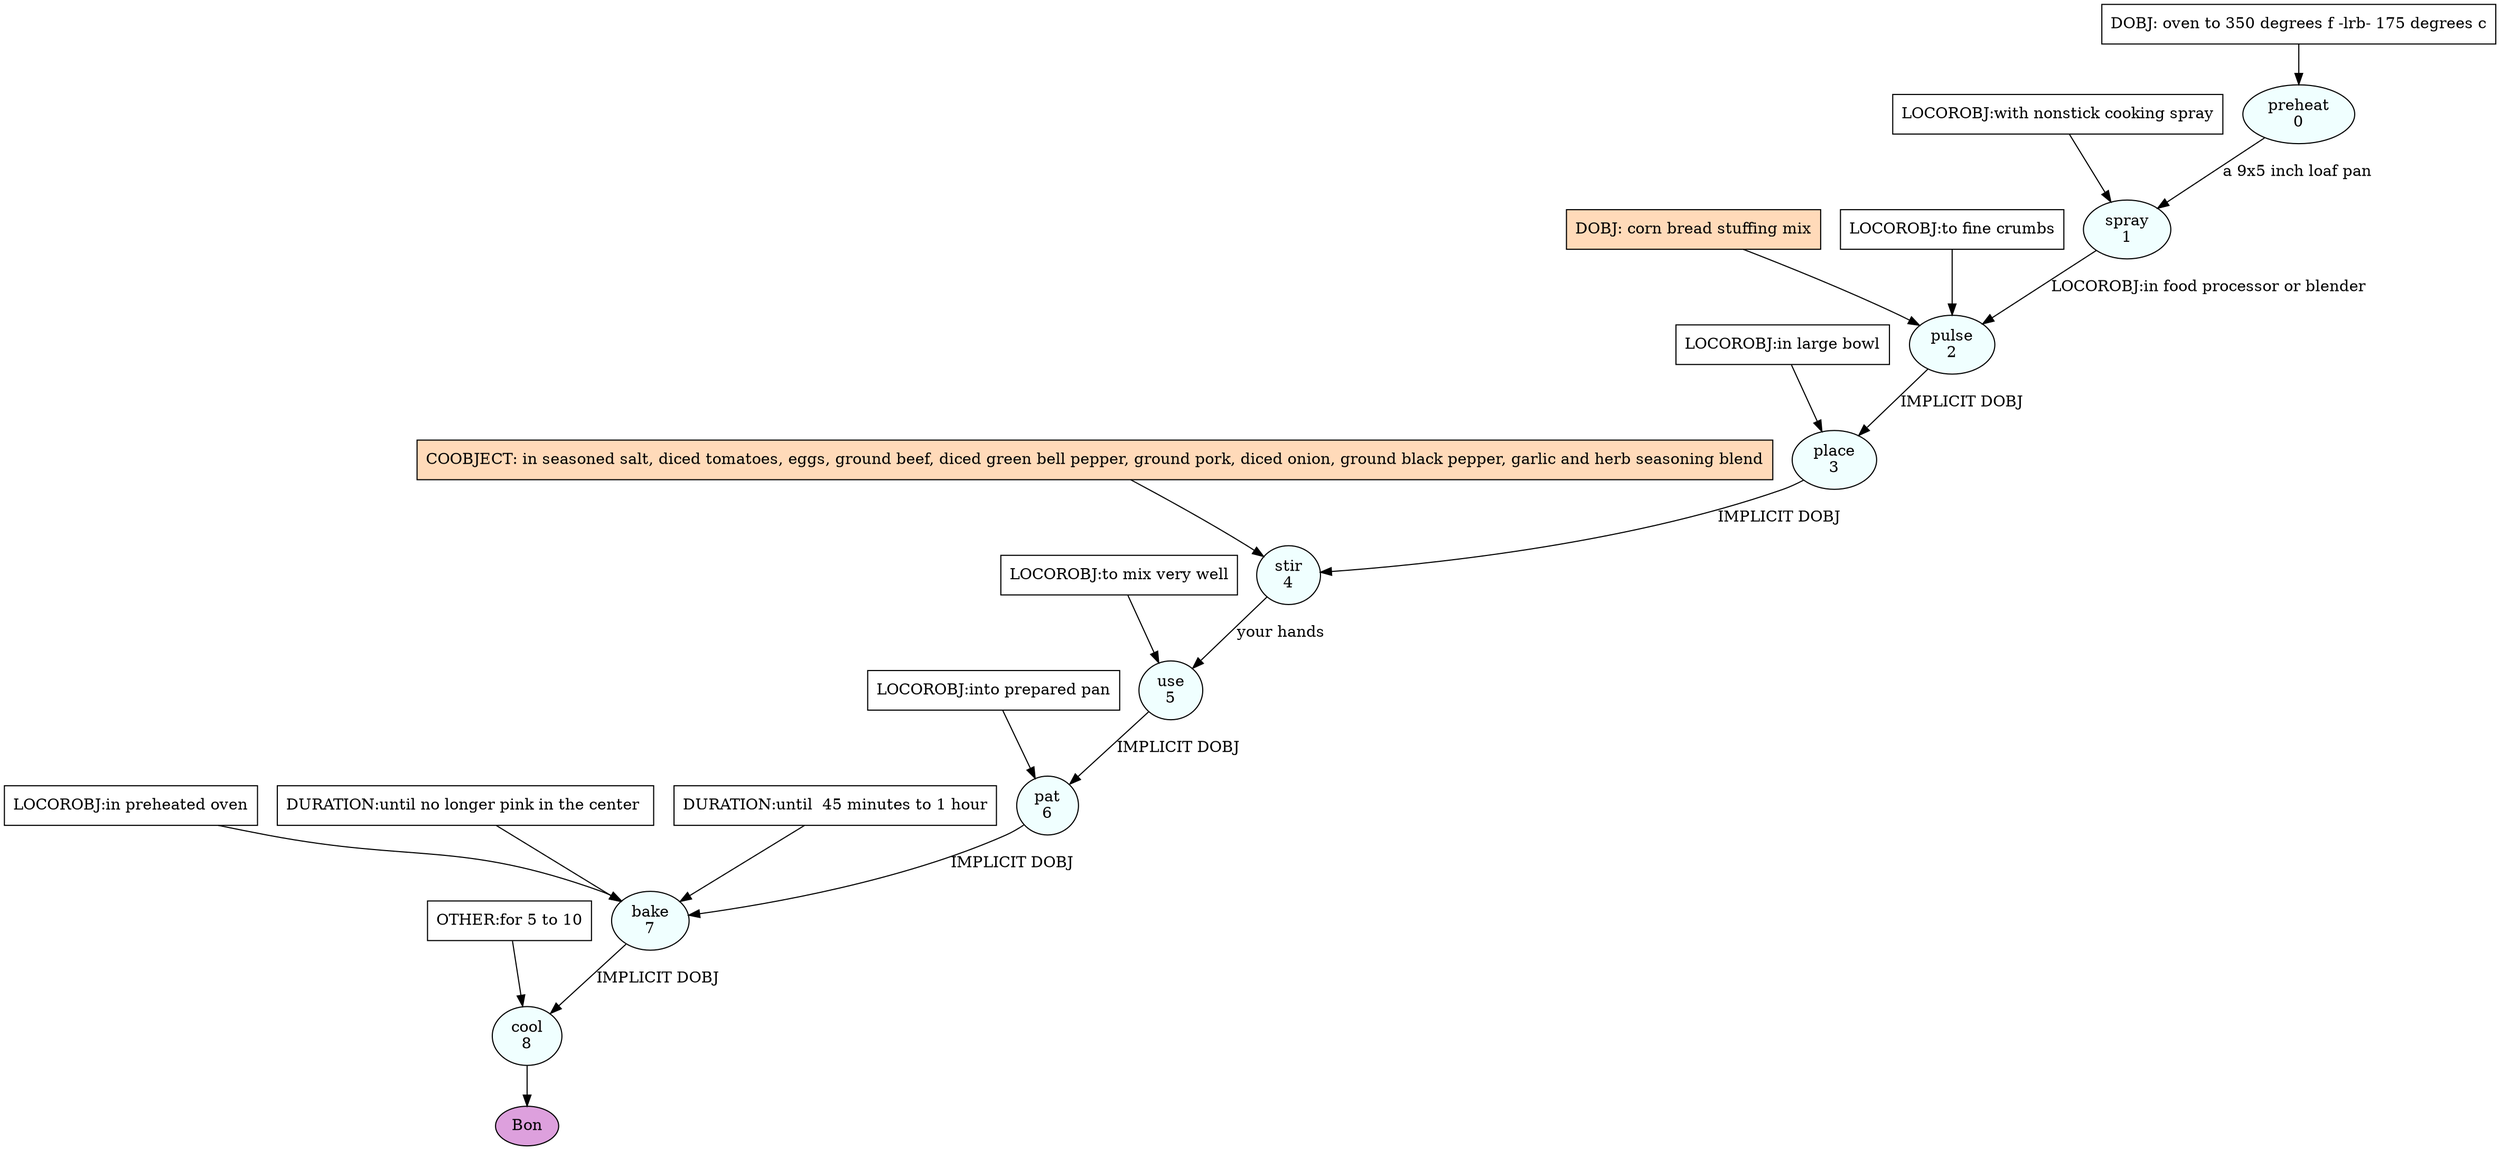 digraph recipe {
E0[label="preheat
0", shape=oval, style=filled, fillcolor=azure]
E1[label="spray
1", shape=oval, style=filled, fillcolor=azure]
E2[label="pulse
2", shape=oval, style=filled, fillcolor=azure]
E3[label="place
3", shape=oval, style=filled, fillcolor=azure]
E4[label="stir
4", shape=oval, style=filled, fillcolor=azure]
E5[label="use
5", shape=oval, style=filled, fillcolor=azure]
E6[label="pat
6", shape=oval, style=filled, fillcolor=azure]
E7[label="bake
7", shape=oval, style=filled, fillcolor=azure]
E8[label="cool
8", shape=oval, style=filled, fillcolor=azure]
D0[label="DOBJ: oven to 350 degrees f -lrb- 175 degrees c", shape=box, style=filled, fillcolor=white]
D0 -> E0
E0 -> E1 [label="a 9x5 inch loaf pan"]
P1_0_0[label="LOCOROBJ:with nonstick cooking spray", shape=box, style=filled, fillcolor=white]
P1_0_0 -> E1
D2_ing[label="DOBJ: corn bread stuffing mix", shape=box, style=filled, fillcolor=peachpuff]
D2_ing -> E2
E1 -> E2 [label="LOCOROBJ:in food processor or blender"]
P2_1_0[label="LOCOROBJ:to fine crumbs", shape=box, style=filled, fillcolor=white]
P2_1_0 -> E2
E2 -> E3 [label="IMPLICIT DOBJ"]
P3_0_0[label="LOCOROBJ:in large bowl", shape=box, style=filled, fillcolor=white]
P3_0_0 -> E3
E3 -> E4 [label="IMPLICIT DOBJ"]
P4_0_ing[label="COOBJECT: in seasoned salt, diced tomatoes, eggs, ground beef, diced green bell pepper, ground pork, diced onion, ground black pepper, garlic and herb seasoning blend", shape=box, style=filled, fillcolor=peachpuff]
P4_0_ing -> E4
E4 -> E5 [label="your hands"]
P5_0_0[label="LOCOROBJ:to mix very well", shape=box, style=filled, fillcolor=white]
P5_0_0 -> E5
E5 -> E6 [label="IMPLICIT DOBJ"]
P6_0_0[label="LOCOROBJ:into prepared pan", shape=box, style=filled, fillcolor=white]
P6_0_0 -> E6
E6 -> E7 [label="IMPLICIT DOBJ"]
P7_0_0[label="LOCOROBJ:in preheated oven", shape=box, style=filled, fillcolor=white]
P7_0_0 -> E7
P7_1_0[label="DURATION:until no longer pink in the center ", shape=box, style=filled, fillcolor=white]
P7_1_0 -> E7
P7_1_1[label="DURATION:until  45 minutes to 1 hour", shape=box, style=filled, fillcolor=white]
P7_1_1 -> E7
E7 -> E8 [label="IMPLICIT DOBJ"]
P8_0_0[label="OTHER:for 5 to 10", shape=box, style=filled, fillcolor=white]
P8_0_0 -> E8
EOR[label="Bon", shape=oval, style=filled, fillcolor=plum]
E8 -> EOR
}
